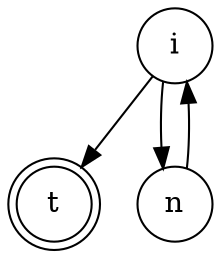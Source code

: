 digraph {   
    node [shape = doublecircle, color = black] t ;
    node [shape = circle];
    node [color= black];
    i -> n -> i -> t;	
}